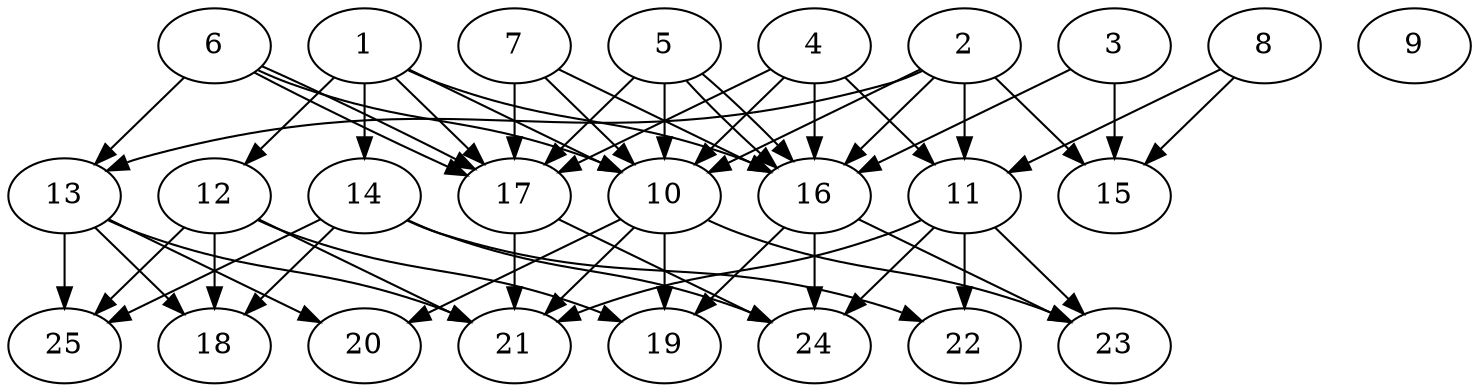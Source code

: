 // DAG automatically generated by daggen at Thu Oct  3 14:00:39 2019
// ./daggen --dot -n 25 --ccr 0.3 --fat 0.7 --regular 0.9 --density 0.7 --mindata 5242880 --maxdata 52428800 
digraph G {
  1 [size="126006613", alpha="0.00", expect_size="37801984"] 
  1 -> 10 [size ="37801984"]
  1 -> 12 [size ="37801984"]
  1 -> 14 [size ="37801984"]
  1 -> 16 [size ="37801984"]
  1 -> 17 [size ="37801984"]
  2 [size="83415040", alpha="0.01", expect_size="25024512"] 
  2 -> 10 [size ="25024512"]
  2 -> 11 [size ="25024512"]
  2 -> 13 [size ="25024512"]
  2 -> 15 [size ="25024512"]
  2 -> 16 [size ="25024512"]
  3 [size="30477653", alpha="0.17", expect_size="9143296"] 
  3 -> 15 [size ="9143296"]
  3 -> 16 [size ="9143296"]
  4 [size="30989653", alpha="0.10", expect_size="9296896"] 
  4 -> 10 [size ="9296896"]
  4 -> 11 [size ="9296896"]
  4 -> 16 [size ="9296896"]
  4 -> 17 [size ="9296896"]
  5 [size="41570987", alpha="0.11", expect_size="12471296"] 
  5 -> 10 [size ="12471296"]
  5 -> 16 [size ="12471296"]
  5 -> 16 [size ="12471296"]
  5 -> 17 [size ="12471296"]
  6 [size="149466453", alpha="0.02", expect_size="44839936"] 
  6 -> 10 [size ="44839936"]
  6 -> 13 [size ="44839936"]
  6 -> 17 [size ="44839936"]
  6 -> 17 [size ="44839936"]
  7 [size="169809920", alpha="0.19", expect_size="50942976"] 
  7 -> 10 [size ="50942976"]
  7 -> 16 [size ="50942976"]
  7 -> 17 [size ="50942976"]
  8 [size="148138667", alpha="0.02", expect_size="44441600"] 
  8 -> 11 [size ="44441600"]
  8 -> 15 [size ="44441600"]
  9 [size="92375040", alpha="0.09", expect_size="27712512"] 
  10 [size="119473493", alpha="0.16", expect_size="35842048"] 
  10 -> 19 [size ="35842048"]
  10 -> 20 [size ="35842048"]
  10 -> 21 [size ="35842048"]
  10 -> 23 [size ="35842048"]
  11 [size="108506453", alpha="0.09", expect_size="32551936"] 
  11 -> 21 [size ="32551936"]
  11 -> 22 [size ="32551936"]
  11 -> 23 [size ="32551936"]
  11 -> 24 [size ="32551936"]
  12 [size="109281280", alpha="0.14", expect_size="32784384"] 
  12 -> 18 [size ="32784384"]
  12 -> 19 [size ="32784384"]
  12 -> 21 [size ="32784384"]
  12 -> 25 [size ="32784384"]
  13 [size="119528107", alpha="0.09", expect_size="35858432"] 
  13 -> 18 [size ="35858432"]
  13 -> 20 [size ="35858432"]
  13 -> 21 [size ="35858432"]
  13 -> 25 [size ="35858432"]
  14 [size="96494933", alpha="0.09", expect_size="28948480"] 
  14 -> 18 [size ="28948480"]
  14 -> 22 [size ="28948480"]
  14 -> 24 [size ="28948480"]
  14 -> 25 [size ="28948480"]
  15 [size="20394667", alpha="0.01", expect_size="6118400"] 
  16 [size="109561173", alpha="0.14", expect_size="32868352"] 
  16 -> 19 [size ="32868352"]
  16 -> 23 [size ="32868352"]
  16 -> 24 [size ="32868352"]
  17 [size="124955307", alpha="0.14", expect_size="37486592"] 
  17 -> 21 [size ="37486592"]
  17 -> 24 [size ="37486592"]
  18 [size="117592747", alpha="0.19", expect_size="35277824"] 
  19 [size="130686293", alpha="0.02", expect_size="39205888"] 
  20 [size="40523093", alpha="0.17", expect_size="12156928"] 
  21 [size="169058987", alpha="0.06", expect_size="50717696"] 
  22 [size="80994987", alpha="0.04", expect_size="24298496"] 
  23 [size="34734080", alpha="0.03", expect_size="10420224"] 
  24 [size="102720853", alpha="0.04", expect_size="30816256"] 
  25 [size="171639467", alpha="0.08", expect_size="51491840"] 
}
